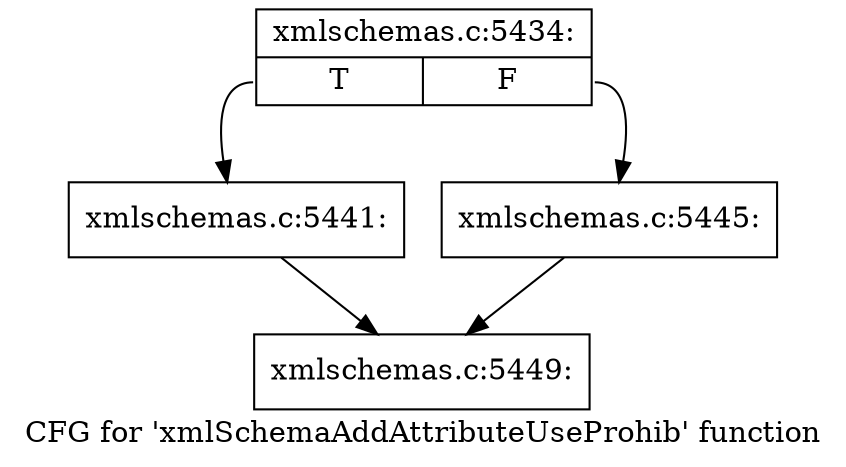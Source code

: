 digraph "CFG for 'xmlSchemaAddAttributeUseProhib' function" {
	label="CFG for 'xmlSchemaAddAttributeUseProhib' function";

	Node0x4cc1fb0 [shape=record,label="{xmlschemas.c:5434:|{<s0>T|<s1>F}}"];
	Node0x4cc1fb0:s0 -> Node0x4cc2510;
	Node0x4cc1fb0:s1 -> Node0x4f3e6a0;
	Node0x4cc2510 [shape=record,label="{xmlschemas.c:5441:}"];
	Node0x4cc2510 -> Node0x4f3dd70;
	Node0x4f3e6a0 [shape=record,label="{xmlschemas.c:5445:}"];
	Node0x4f3e6a0 -> Node0x4f3dd70;
	Node0x4f3dd70 [shape=record,label="{xmlschemas.c:5449:}"];
}
